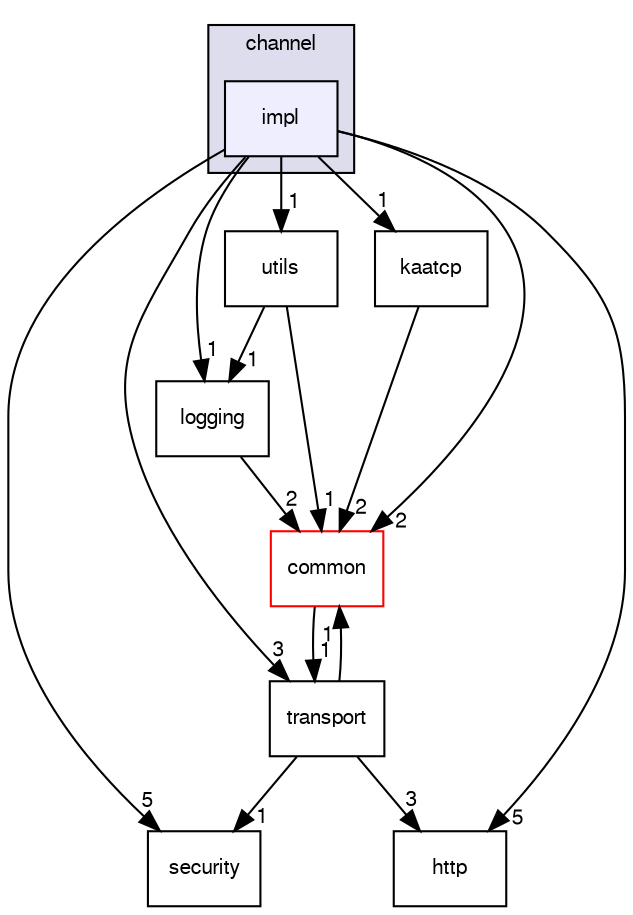 digraph "/home/architec/Documents/kaa/client/client-multi/client-cpp/kaa/channel/impl" {
  bgcolor=transparent;
  compound=true
  node [ fontsize="10", fontname="FreeSans"];
  edge [ labelfontsize="10", labelfontname="FreeSans"];
  subgraph clusterdir_17250af2586d2de36ee322c8fd958f75 {
    graph [ bgcolor="#ddddee", pencolor="black", label="channel" fontname="FreeSans", fontsize="10", URL="dir_17250af2586d2de36ee322c8fd958f75.html"]
  dir_4aca7e5e40a9de405782b3653e365991 [shape=box, label="impl", style="filled", fillcolor="#eeeeff", pencolor="black", URL="dir_4aca7e5e40a9de405782b3653e365991.html"];
  }
  dir_594c24d779bacc8479d3edad4a880ea0 [shape=box label="logging" URL="dir_594c24d779bacc8479d3edad4a880ea0.html"];
  dir_299b845540048631ea1956559c291a97 [shape=box label="transport" URL="dir_299b845540048631ea1956559c291a97.html"];
  dir_1d8ad224ded6265a988477dbf4e99e14 [shape=box label="security" URL="dir_1d8ad224ded6265a988477dbf4e99e14.html"];
  dir_c4fb9b3f39c0705cfd75276389eabf5f [shape=box label="utils" URL="dir_c4fb9b3f39c0705cfd75276389eabf5f.html"];
  dir_b0c80ab427fe42cb021fbacfd3dcf17f [shape=box label="common" color="red" URL="dir_b0c80ab427fe42cb021fbacfd3dcf17f.html"];
  dir_cb3dac3060105298140e9c1ca3098209 [shape=box label="http" URL="dir_cb3dac3060105298140e9c1ca3098209.html"];
  dir_886e1849d412c22ad7519d5d7ab384a5 [shape=box label="kaatcp" URL="dir_886e1849d412c22ad7519d5d7ab384a5.html"];
  dir_594c24d779bacc8479d3edad4a880ea0->dir_b0c80ab427fe42cb021fbacfd3dcf17f [headlabel="2", labeldistance=1.5 headhref="dir_000025_000012.html"];
  dir_299b845540048631ea1956559c291a97->dir_1d8ad224ded6265a988477dbf4e99e14 [headlabel="1", labeldistance=1.5 headhref="dir_000031_000029.html"];
  dir_299b845540048631ea1956559c291a97->dir_b0c80ab427fe42cb021fbacfd3dcf17f [headlabel="1", labeldistance=1.5 headhref="dir_000031_000012.html"];
  dir_299b845540048631ea1956559c291a97->dir_cb3dac3060105298140e9c1ca3098209 [headlabel="3", labeldistance=1.5 headhref="dir_000031_000021.html"];
  dir_c4fb9b3f39c0705cfd75276389eabf5f->dir_594c24d779bacc8479d3edad4a880ea0 [headlabel="1", labeldistance=1.5 headhref="dir_000032_000025.html"];
  dir_c4fb9b3f39c0705cfd75276389eabf5f->dir_b0c80ab427fe42cb021fbacfd3dcf17f [headlabel="1", labeldistance=1.5 headhref="dir_000032_000012.html"];
  dir_b0c80ab427fe42cb021fbacfd3dcf17f->dir_299b845540048631ea1956559c291a97 [headlabel="1", labeldistance=1.5 headhref="dir_000012_000031.html"];
  dir_4aca7e5e40a9de405782b3653e365991->dir_594c24d779bacc8479d3edad4a880ea0 [headlabel="1", labeldistance=1.5 headhref="dir_000010_000025.html"];
  dir_4aca7e5e40a9de405782b3653e365991->dir_299b845540048631ea1956559c291a97 [headlabel="3", labeldistance=1.5 headhref="dir_000010_000031.html"];
  dir_4aca7e5e40a9de405782b3653e365991->dir_1d8ad224ded6265a988477dbf4e99e14 [headlabel="5", labeldistance=1.5 headhref="dir_000010_000029.html"];
  dir_4aca7e5e40a9de405782b3653e365991->dir_c4fb9b3f39c0705cfd75276389eabf5f [headlabel="1", labeldistance=1.5 headhref="dir_000010_000032.html"];
  dir_4aca7e5e40a9de405782b3653e365991->dir_b0c80ab427fe42cb021fbacfd3dcf17f [headlabel="2", labeldistance=1.5 headhref="dir_000010_000012.html"];
  dir_4aca7e5e40a9de405782b3653e365991->dir_cb3dac3060105298140e9c1ca3098209 [headlabel="5", labeldistance=1.5 headhref="dir_000010_000021.html"];
  dir_4aca7e5e40a9de405782b3653e365991->dir_886e1849d412c22ad7519d5d7ab384a5 [headlabel="1", labeldistance=1.5 headhref="dir_000010_000022.html"];
  dir_886e1849d412c22ad7519d5d7ab384a5->dir_b0c80ab427fe42cb021fbacfd3dcf17f [headlabel="2", labeldistance=1.5 headhref="dir_000022_000012.html"];
}
